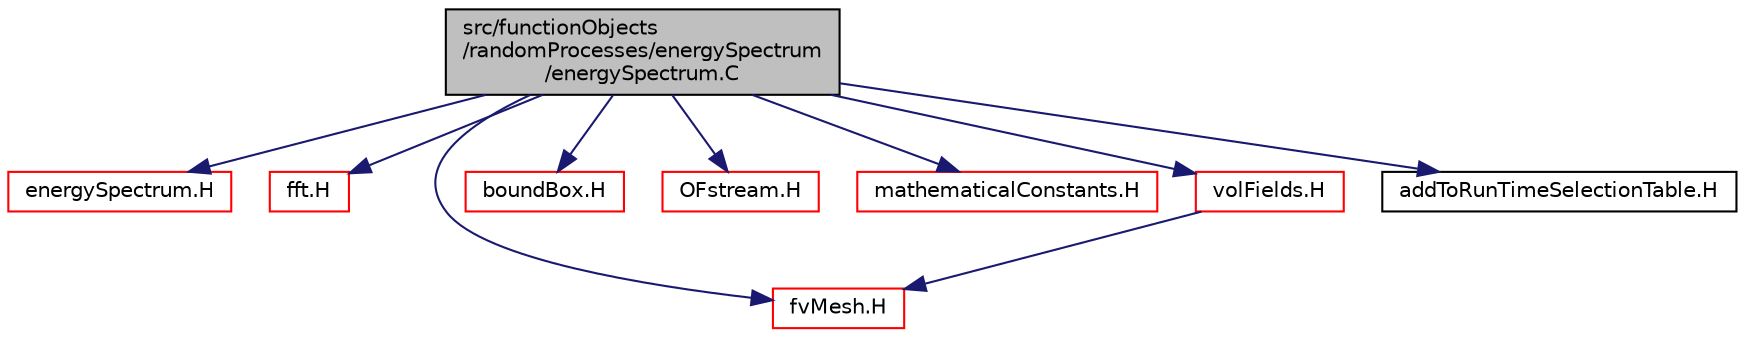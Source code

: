 digraph "src/functionObjects/randomProcesses/energySpectrum/energySpectrum.C"
{
  bgcolor="transparent";
  edge [fontname="Helvetica",fontsize="10",labelfontname="Helvetica",labelfontsize="10"];
  node [fontname="Helvetica",fontsize="10",shape=record];
  Node1 [label="src/functionObjects\l/randomProcesses/energySpectrum\l/energySpectrum.C",height=0.2,width=0.4,color="black", fillcolor="grey75", style="filled" fontcolor="black"];
  Node1 -> Node2 [color="midnightblue",fontsize="10",style="solid",fontname="Helvetica"];
  Node2 [label="energySpectrum.H",height=0.2,width=0.4,color="red",URL="$energySpectrum_8H.html"];
  Node1 -> Node3 [color="midnightblue",fontsize="10",style="solid",fontname="Helvetica"];
  Node3 [label="fft.H",height=0.2,width=0.4,color="red",URL="$fft_8H.html"];
  Node1 -> Node4 [color="midnightblue",fontsize="10",style="solid",fontname="Helvetica"];
  Node4 [label="fvMesh.H",height=0.2,width=0.4,color="red",URL="$fvMesh_8H.html"];
  Node1 -> Node5 [color="midnightblue",fontsize="10",style="solid",fontname="Helvetica"];
  Node5 [label="boundBox.H",height=0.2,width=0.4,color="red",URL="$boundBox_8H.html"];
  Node1 -> Node6 [color="midnightblue",fontsize="10",style="solid",fontname="Helvetica"];
  Node6 [label="OFstream.H",height=0.2,width=0.4,color="red",URL="$OFstream_8H.html"];
  Node1 -> Node7 [color="midnightblue",fontsize="10",style="solid",fontname="Helvetica"];
  Node7 [label="mathematicalConstants.H",height=0.2,width=0.4,color="red",URL="$mathematicalConstants_8H.html"];
  Node1 -> Node8 [color="midnightblue",fontsize="10",style="solid",fontname="Helvetica"];
  Node8 [label="volFields.H",height=0.2,width=0.4,color="red",URL="$volFields_8H.html"];
  Node8 -> Node4 [color="midnightblue",fontsize="10",style="solid",fontname="Helvetica"];
  Node1 -> Node9 [color="midnightblue",fontsize="10",style="solid",fontname="Helvetica"];
  Node9 [label="addToRunTimeSelectionTable.H",height=0.2,width=0.4,color="black",URL="$addToRunTimeSelectionTable_8H.html",tooltip="Macros for easy insertion into run-time selection tables. "];
}
